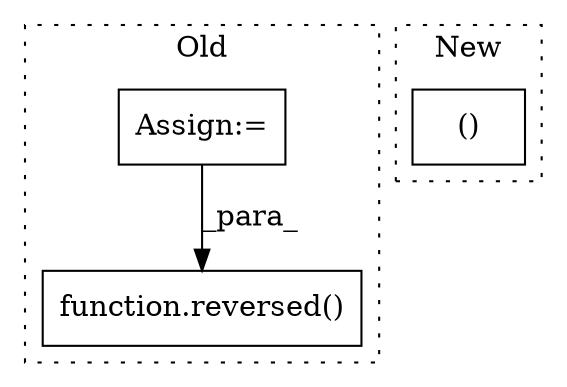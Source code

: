 digraph G {
subgraph cluster0 {
1 [label="function.reversed()" a="75" s="2044,2070" l="9,1" shape="box"];
3 [label="Assign:=" a="68" s="1831" l="3" shape="box"];
label = "Old";
style="dotted";
}
subgraph cluster1 {
2 [label="()" a="54" s="2494" l="12" shape="box"];
label = "New";
style="dotted";
}
3 -> 1 [label="_para_"];
}